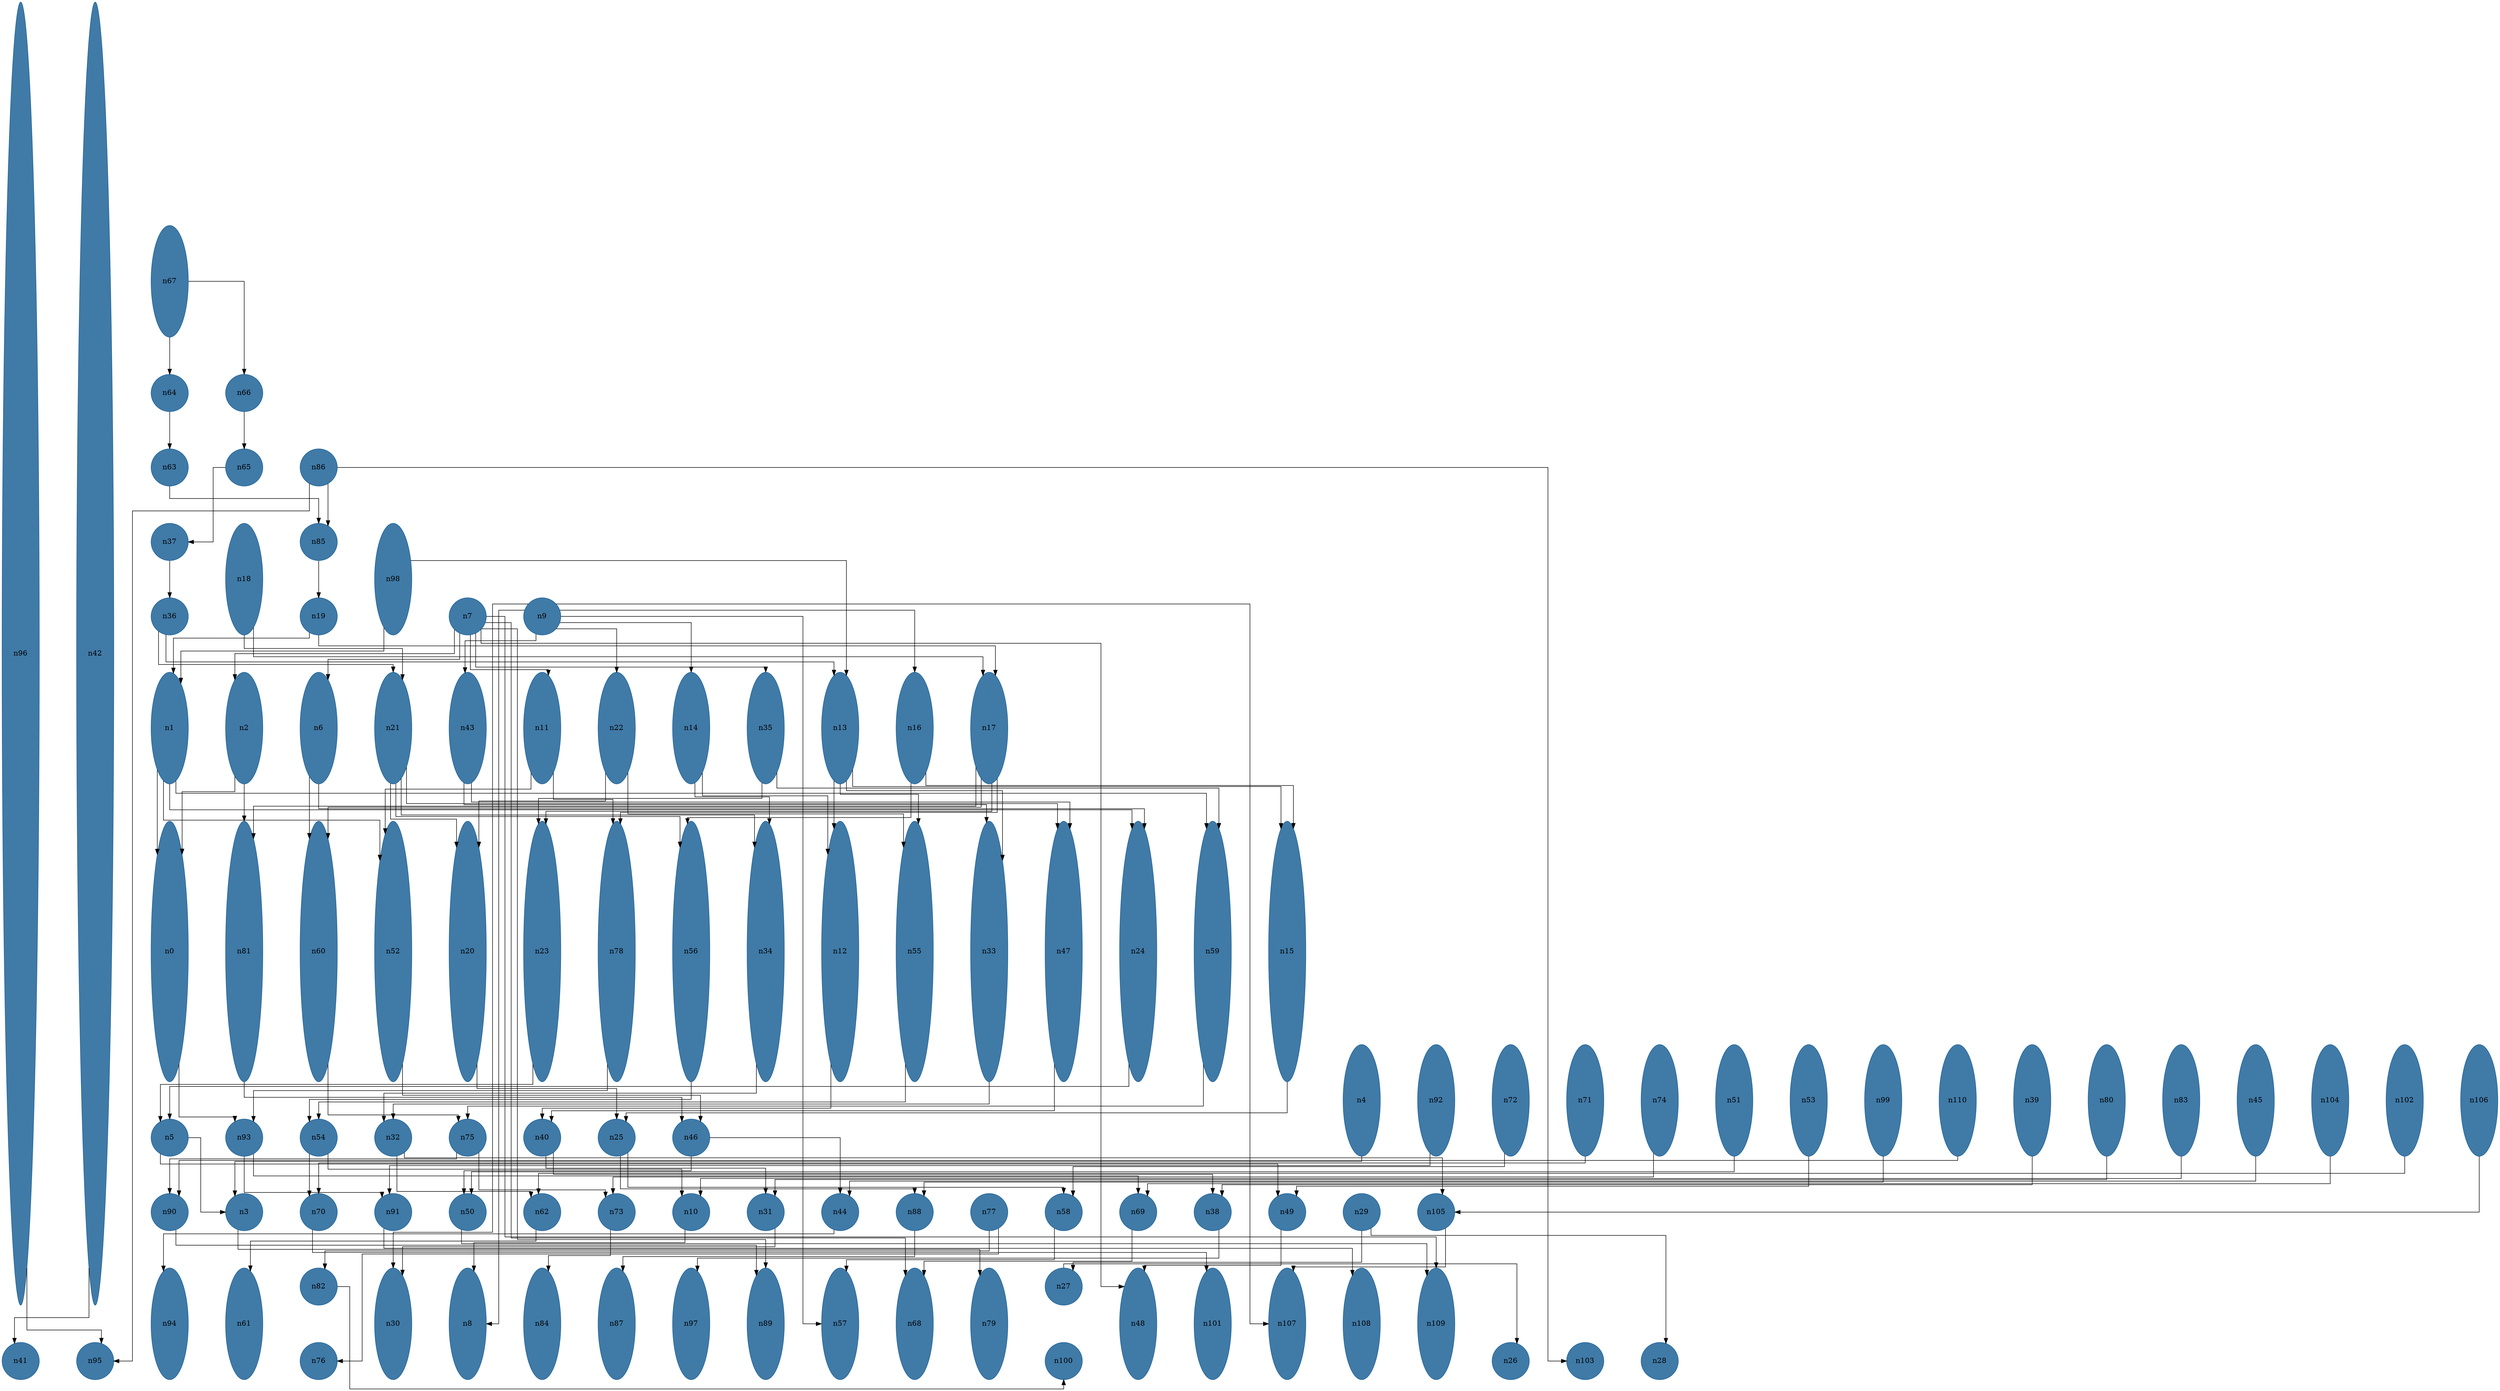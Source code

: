 //do not use DOT to generate pdf use NEATO or FDP
digraph{
layout="neato";
splines="ortho";
n96[shape="ellipse", style="filled", color="#004E8ABF", pos="0,21!", height="35", width="1"];
n96 -> n95;
n42[shape="ellipse", style="filled", color="#004E8ABF", pos="2,21!", height="35", width="1"];
n42 -> n41;
n67[shape="ellipse", style="filled", color="#004E8ABF", pos="4,31!", height="3", width="1"];
n67 -> n64;
n67 -> n66;
n64[shape="ellipse", style="filled", color="#004E8ABF", pos="4,28!", height="1", width="1"];
n64 -> n63;
n66[shape="ellipse", style="filled", color="#004E8ABF", pos="6,28!", height="1", width="1"];
n66 -> n65;
n63[shape="ellipse", style="filled", color="#004E8ABF", pos="4,26!", height="1", width="1"];
n63 -> n85;
n65[shape="ellipse", style="filled", color="#004E8ABF", pos="6,26!", height="1", width="1"];
n65 -> n37;
n86[shape="ellipse", style="filled", color="#004E8ABF", pos="8,26!", height="1", width="1"];
n86 -> n103;
n86 -> n85;
n86 -> n95;
n37[shape="ellipse", style="filled", color="#004E8ABF", pos="4,24!", height="1", width="1"];
n37 -> n36;
n18[shape="ellipse", style="filled", color="#004E8ABF", pos="6,23!", height="3", width="1"];
n18 -> n17;
n18 -> n21;
n85[shape="ellipse", style="filled", color="#004E8ABF", pos="8,24!", height="1", width="1"];
n85 -> n19;
n98[shape="ellipse", style="filled", color="#004E8ABF", pos="10,23!", height="3", width="1"];
n98 -> n13;
n98 -> n1;
n36[shape="ellipse", style="filled", color="#004E8ABF", pos="4,22!", height="1", width="1"];
n36 -> n13;
n36 -> n21;
n19[shape="ellipse", style="filled", color="#004E8ABF", pos="8,22!", height="1", width="1"];
n19 -> n1;
n19 -> n17;
n7[shape="ellipse", style="filled", color="#004E8ABF", pos="12,22!", height="1", width="1"];
n7 -> n35;
n7 -> n68;
n7 -> n48;
n7 -> n2;
n7 -> n6;
n7 -> n89;
n7 -> n109;
n7 -> n11;
n9[shape="ellipse", style="filled", color="#004E8ABF", pos="14,22!", height="1", width="1"];
n9 -> n14;
n9 -> n57;
n9 -> n16;
n9 -> n107;
n9 -> n8;
n9 -> n30;
n9 -> n43;
n9 -> n22;
n1[shape="ellipse", style="filled", color="#004E8ABF", pos="4,19!", height="3", width="1"];
n1 -> n24;
n1 -> n0;
n1 -> n59;
n1 -> n52;
n2[shape="ellipse", style="filled", color="#004E8ABF", pos="6,19!", height="3", width="1"];
n2 -> n0;
n2 -> n81;
n6[shape="ellipse", style="filled", color="#004E8ABF", pos="8,19!", height="3", width="1"];
n6 -> n24;
n6 -> n60;
n21[shape="ellipse", style="filled", color="#004E8ABF", pos="10,19!", height="3", width="1"];
n21 -> n47;
n21 -> n20;
n21 -> n34;
n21 -> n56;
n43[shape="ellipse", style="filled", color="#004E8ABF", pos="12,19!", height="3", width="1"];
n43 -> n47;
n43 -> n33;
n11[shape="ellipse", style="filled", color="#004E8ABF", pos="14,19!", height="3", width="1"];
n11 -> n52;
n11 -> n78;
n22[shape="ellipse", style="filled", color="#004E8ABF", pos="16,19!", height="3", width="1"];
n22 -> n20;
n22 -> n55;
n14[shape="ellipse", style="filled", color="#004E8ABF", pos="18,19!", height="3", width="1"];
n14 -> n12;
n14 -> n34;
n35[shape="ellipse", style="filled", color="#004E8ABF", pos="20,19!", height="3", width="1"];
n35 -> n59;
n35 -> n23;
n13[shape="ellipse", style="filled", color="#004E8ABF", pos="22,19!", height="3", width="1"];
n13 -> n15;
n13 -> n12;
n13 -> n33;
n13 -> n55;
n16[shape="ellipse", style="filled", color="#004E8ABF", pos="24,19!", height="3", width="1"];
n16 -> n15;
n16 -> n56;
n17[shape="ellipse", style="filled", color="#004E8ABF", pos="26,19!", height="3", width="1"];
n17 -> n81;
n17 -> n60;
n17 -> n23;
n17 -> n78;
n0[shape="ellipse", style="filled", color="#004E8ABF", pos="4,13!", height="7", width="1"];
n0 -> n93;
n81[shape="ellipse", style="filled", color="#004E8ABF", pos="6,13!", height="7", width="1"];
n81 -> n46;
n60[shape="ellipse", style="filled", color="#004E8ABF", pos="8,13!", height="7", width="1"];
n60 -> n75;
n52[shape="ellipse", style="filled", color="#004E8ABF", pos="10,13!", height="7", width="1"];
n52 -> n46;
n20[shape="ellipse", style="filled", color="#004E8ABF", pos="12,13!", height="7", width="1"];
n20 -> n25;
n23[shape="ellipse", style="filled", color="#004E8ABF", pos="14,13!", height="7", width="1"];
n23 -> n5;
n78[shape="ellipse", style="filled", color="#004E8ABF", pos="16,13!", height="7", width="1"];
n78 -> n93;
n56[shape="ellipse", style="filled", color="#004E8ABF", pos="18,13!", height="7", width="1"];
n56 -> n54;
n34[shape="ellipse", style="filled", color="#004E8ABF", pos="20,13!", height="7", width="1"];
n34 -> n32;
n12[shape="ellipse", style="filled", color="#004E8ABF", pos="22,13!", height="7", width="1"];
n12 -> n40;
n55[shape="ellipse", style="filled", color="#004E8ABF", pos="24,13!", height="7", width="1"];
n55 -> n54;
n33[shape="ellipse", style="filled", color="#004E8ABF", pos="26,13!", height="7", width="1"];
n33 -> n32;
n47[shape="ellipse", style="filled", color="#004E8ABF", pos="28,13!", height="7", width="1"];
n47 -> n40;
n24[shape="ellipse", style="filled", color="#004E8ABF", pos="30,13!", height="7", width="1"];
n24 -> n5;
n59[shape="ellipse", style="filled", color="#004E8ABF", pos="32,13!", height="7", width="1"];
n59 -> n75;
n15[shape="ellipse", style="filled", color="#004E8ABF", pos="34,13!", height="7", width="1"];
n15 -> n25;
n4[shape="ellipse", style="filled", color="#004E8ABF", pos="36,9!", height="3", width="1"];
n4 -> n3;
n92[shape="ellipse", style="filled", color="#004E8ABF", pos="38,9!", height="3", width="1"];
n92 -> n91;
n72[shape="ellipse", style="filled", color="#004E8ABF", pos="40,9!", height="3", width="1"];
n72 -> n58;
n71[shape="ellipse", style="filled", color="#004E8ABF", pos="42,9!", height="3", width="1"];
n71 -> n70;
n74[shape="ellipse", style="filled", color="#004E8ABF", pos="44,9!", height="3", width="1"];
n74 -> n73;
n51[shape="ellipse", style="filled", color="#004E8ABF", pos="46,9!", height="3", width="1"];
n51 -> n50;
n53[shape="ellipse", style="filled", color="#004E8ABF", pos="48,9!", height="3", width="1"];
n53 -> n49;
n99[shape="ellipse", style="filled", color="#004E8ABF", pos="50,9!", height="3", width="1"];
n99 -> n88;
n110[shape="ellipse", style="filled", color="#004E8ABF", pos="52,9!", height="3", width="1"];
n110 -> n90;
n39[shape="ellipse", style="filled", color="#004E8ABF", pos="54,9!", height="3", width="1"];
n39 -> n38;
n80[shape="ellipse", style="filled", color="#004E8ABF", pos="56,9!", height="3", width="1"];
n80 -> n31;
n83[shape="ellipse", style="filled", color="#004E8ABF", pos="58,9!", height="3", width="1"];
n83 -> n10;
n45[shape="ellipse", style="filled", color="#004E8ABF", pos="60,9!", height="3", width="1"];
n45 -> n44;
n104[shape="ellipse", style="filled", color="#004E8ABF", pos="62,9!", height="3", width="1"];
n104 -> n69;
n102[shape="ellipse", style="filled", color="#004E8ABF", pos="64,9!", height="3", width="1"];
n102 -> n62;
n106[shape="ellipse", style="filled", color="#004E8ABF", pos="66,9!", height="3", width="1"];
n106 -> n105;
n5[shape="ellipse", style="filled", color="#004E8ABF", pos="4,8!", height="1", width="1"];
n5 -> n49;
n5 -> n3;
n93[shape="ellipse", style="filled", color="#004E8ABF", pos="6,8!", height="1", width="1"];
n93 -> n69;
n93 -> n91;
n54[shape="ellipse", style="filled", color="#004E8ABF", pos="8,8!", height="1", width="1"];
n54 -> n70;
n54 -> n10;
n32[shape="ellipse", style="filled", color="#004E8ABF", pos="10,8!", height="1", width="1"];
n32 -> n105;
n32 -> n62;
n75[shape="ellipse", style="filled", color="#004E8ABF", pos="12,8!", height="1", width="1"];
n75 -> n90;
n75 -> n73;
n40[shape="ellipse", style="filled", color="#004E8ABF", pos="14,8!", height="1", width="1"];
n40 -> n38;
n40 -> n31;
n25[shape="ellipse", style="filled", color="#004E8ABF", pos="16,8!", height="1", width="1"];
n25 -> n58;
n25 -> n88;
n46[shape="ellipse", style="filled", color="#004E8ABF", pos="18,8!", height="1", width="1"];
n46 -> n50;
n46 -> n44;
n90[shape="ellipse", style="filled", color="#004E8ABF", pos="4,6!", height="1", width="1"];
n90 -> n89;
n3[shape="ellipse", style="filled", color="#004E8ABF", pos="6,6!", height="1", width="1"];
n3 -> n79;
n70[shape="ellipse", style="filled", color="#004E8ABF", pos="8,6!", height="1", width="1"];
n70 -> n101;
n91[shape="ellipse", style="filled", color="#004E8ABF", pos="10,6!", height="1", width="1"];
n91 -> n108;
n50[shape="ellipse", style="filled", color="#004E8ABF", pos="12,6!", height="1", width="1"];
n50 -> n109;
n62[shape="ellipse", style="filled", color="#004E8ABF", pos="14,6!", height="1", width="1"];
n62 -> n61;
n73[shape="ellipse", style="filled", color="#004E8ABF", pos="16,6!", height="1", width="1"];
n73 -> n84;
n10[shape="ellipse", style="filled", color="#004E8ABF", pos="18,6!", height="1", width="1"];
n10 -> n8;
n31[shape="ellipse", style="filled", color="#004E8ABF", pos="20,6!", height="1", width="1"];
n31 -> n30;
n44[shape="ellipse", style="filled", color="#004E8ABF", pos="22,6!", height="1", width="1"];
n44 -> n94;
n88[shape="ellipse", style="filled", color="#004E8ABF", pos="24,6!", height="1", width="1"];
n88 -> n87;
n77[shape="ellipse", style="filled", color="#004E8ABF", pos="26,6!", height="1", width="1"];
n77 -> n82;
n77 -> n76;
n58[shape="ellipse", style="filled", color="#004E8ABF", pos="28,6!", height="1", width="1"];
n58 -> n57;
n69[shape="ellipse", style="filled", color="#004E8ABF", pos="30,6!", height="1", width="1"];
n69 -> n68;
n38[shape="ellipse", style="filled", color="#004E8ABF", pos="32,6!", height="1", width="1"];
n38 -> n97;
n49[shape="ellipse", style="filled", color="#004E8ABF", pos="34,6!", height="1", width="1"];
n49 -> n48;
n29[shape="ellipse", style="filled", color="#004E8ABF", pos="36,6!", height="1", width="1"];
n29 -> n27;
n29 -> n28;
n105[shape="ellipse", style="filled", color="#004E8ABF", pos="38,6!", height="1", width="1"];
n105 -> n107;
n94[shape="ellipse", style="filled", color="#004E8ABF", pos="4,3!", height="3", width="1"];
n61[shape="ellipse", style="filled", color="#004E8ABF", pos="6,3!", height="3", width="1"];
n82[shape="ellipse", style="filled", color="#004E8ABF", pos="8,4!", height="1", width="1"];
n82 -> n100;
n30[shape="ellipse", style="filled", color="#004E8ABF", pos="10,3!", height="3", width="1"];
n8[shape="ellipse", style="filled", color="#004E8ABF", pos="12,3!", height="3", width="1"];
n84[shape="ellipse", style="filled", color="#004E8ABF", pos="14,3!", height="3", width="1"];
n87[shape="ellipse", style="filled", color="#004E8ABF", pos="16,3!", height="3", width="1"];
n97[shape="ellipse", style="filled", color="#004E8ABF", pos="18,3!", height="3", width="1"];
n89[shape="ellipse", style="filled", color="#004E8ABF", pos="20,3!", height="3", width="1"];
n57[shape="ellipse", style="filled", color="#004E8ABF", pos="22,3!", height="3", width="1"];
n68[shape="ellipse", style="filled", color="#004E8ABF", pos="24,3!", height="3", width="1"];
n79[shape="ellipse", style="filled", color="#004E8ABF", pos="26,3!", height="3", width="1"];
n27[shape="ellipse", style="filled", color="#004E8ABF", pos="28,4!", height="1", width="1"];
n27 -> n26;
n48[shape="ellipse", style="filled", color="#004E8ABF", pos="30,3!", height="3", width="1"];
n101[shape="ellipse", style="filled", color="#004E8ABF", pos="32,3!", height="3", width="1"];
n107[shape="ellipse", style="filled", color="#004E8ABF", pos="34,3!", height="3", width="1"];
n108[shape="ellipse", style="filled", color="#004E8ABF", pos="36,3!", height="3", width="1"];
n109[shape="ellipse", style="filled", color="#004E8ABF", pos="38,3!", height="3", width="1"];
n41[shape="ellipse", style="filled", color="#004E8ABF", pos="0,2!", height="1", width="1"];
n95[shape="ellipse", style="filled", color="#004E8ABF", pos="2,2!", height="1", width="1"];
n76[shape="ellipse", style="filled", color="#004E8ABF", pos="8,2!", height="1", width="1"];
n100[shape="ellipse", style="filled", color="#004E8ABF", pos="28,2!", height="1", width="1"];
n26[shape="ellipse", style="filled", color="#004E8ABF", pos="40,2!", height="1", width="1"];
n103[shape="ellipse", style="filled", color="#004E8ABF", pos="42,2!", height="1", width="1"];
n28[shape="ellipse", style="filled", color="#004E8ABF", pos="44,2!", height="1", width="1"];
}